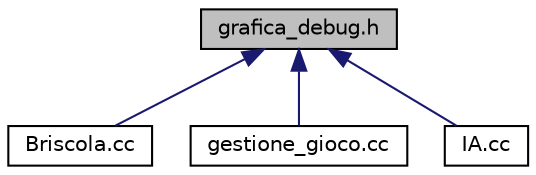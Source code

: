 digraph "grafica_debug.h"
{
  edge [fontname="Helvetica",fontsize="10",labelfontname="Helvetica",labelfontsize="10"];
  node [fontname="Helvetica",fontsize="10",shape=record];
  Node1 [label="grafica_debug.h",height=0.2,width=0.4,color="black", fillcolor="grey75", style="filled", fontcolor="black"];
  Node1 -> Node2 [dir="back",color="midnightblue",fontsize="10",style="solid",fontname="Helvetica"];
  Node2 [label="Briscola.cc",height=0.2,width=0.4,color="black", fillcolor="white", style="filled",URL="$Briscola_8cc.html",tooltip="File contenente il modulo Main. "];
  Node1 -> Node3 [dir="back",color="midnightblue",fontsize="10",style="solid",fontname="Helvetica"];
  Node3 [label="gestione_gioco.cc",height=0.2,width=0.4,color="black", fillcolor="white", style="filled",URL="$gestione__gioco_8cc.html",tooltip="File contenente il modulo Gestione gioco. "];
  Node1 -> Node4 [dir="back",color="midnightblue",fontsize="10",style="solid",fontname="Helvetica"];
  Node4 [label="IA.cc",height=0.2,width=0.4,color="black", fillcolor="white", style="filled",URL="$IA_8cc.html",tooltip="File contenente il modulo IA. "];
}
